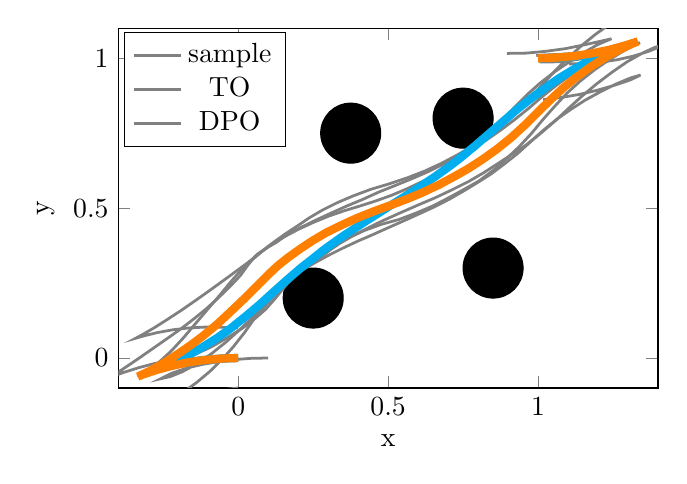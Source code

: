 \begin{tikzpicture}[]
\begin{axis}[legend style = {{at={(0.01,0.99)},anchor=north west}}, ylabel = {y}, xmin = {-0.4}, xmax = {1.4}, axis equal image = {true}, ymax = {1.1}, xlabel = {x}, hide axis = {false}, ymin = {-0.1}]\draw[color=black,fill=black] (axis cs:0.85, 0.3) circle[radius=0.1];
\draw[color=black,fill=black] (axis cs:0.375, 0.75) circle[radius=0.1];
\draw[color=black,fill=black] (axis cs:0.25, 0.2) circle[radius=0.1];
\draw[color=black,fill=black] (axis cs:0.75, 0.8) circle[radius=0.1];
\addplot+ [mark = {}, color=gray, line width=1pt, solid]coordinates {
(-0.1, 0.0)
(-0.163, -0.002)
(-0.223, -0.008)
(-0.278, -0.018)
(-0.331, -0.032)
(-0.382, -0.048)
(-0.415, -0.06)
(-0.412, -0.055)
(-0.367, -0.025)
(-0.323, 0.005)
(-0.28, 0.035)
(-0.237, 0.065)
(-0.193, 0.096)
(-0.15, 0.129)
(-0.108, 0.163)
(-0.068, 0.199)
(-0.03, 0.236)
(0.007, 0.275)
(0.033, 0.311)
(0.058, 0.341)
(0.104, 0.373)
(0.151, 0.403)
(0.2, 0.429)
(0.25, 0.452)
(0.301, 0.473)
(0.353, 0.491)
(0.406, 0.507)
(0.459, 0.524)
(0.512, 0.543)
(0.564, 0.565)
(0.617, 0.59)
(0.668, 0.616)
(0.716, 0.646)
(0.761, 0.681)
(0.805, 0.717)
(0.846, 0.756)
(0.885, 0.797)
(0.924, 0.839)
(0.965, 0.88)
(1.008, 0.918)
(1.053, 0.953)
(1.1, 0.985)
(1.148, 1.016)
(1.198, 1.045)
(1.245, 1.065)
(1.215, 1.058)
(1.156, 1.045)
(1.092, 1.032)
(1.026, 1.023)
(0.961, 1.017)
(0.896, 1.016)
};
\addplot+ [mark = {}, color=gray, line width=1pt, solid]coordinates {
(0.0, -0.1)
(-0.06, -0.107)
(-0.118, -0.117)
(-0.175, -0.13)
(-0.23, -0.147)
(-0.284, -0.167)
(-0.323, -0.185)
(-0.328, -0.191)
(-0.278, -0.168)
(-0.23, -0.142)
(-0.183, -0.114)
(-0.138, -0.081)
(-0.095, -0.045)
(-0.055, -0.006)
(-0.016, 0.038)
(0.021, 0.085)
(0.057, 0.136)
(0.096, 0.182)
(0.133, 0.222)
(0.169, 0.258)
(0.211, 0.292)
(0.256, 0.318)
(0.302, 0.343)
(0.35, 0.367)
(0.399, 0.39)
(0.45, 0.412)
(0.501, 0.435)
(0.553, 0.458)
(0.604, 0.481)
(0.654, 0.504)
(0.703, 0.529)
(0.75, 0.556)
(0.798, 0.585)
(0.845, 0.615)
(0.89, 0.649)
(0.934, 0.684)
(0.976, 0.722)
(1.018, 0.76)
(1.062, 0.796)
(1.109, 0.829)
(1.157, 0.86)
(1.208, 0.888)
(1.258, 0.913)
(1.308, 0.934)
(1.342, 0.944)
(1.309, 0.928)
(1.256, 0.91)
(1.197, 0.893)
(1.137, 0.879)
(1.077, 0.869)
(1.017, 0.862)
};
\addplot+ [mark = {}, color=gray, line width=1pt, solid]coordinates {
(0.0, 0.0)
(-0.059, -0.001)
(-0.117, -0.006)
(-0.172, -0.014)
(-0.226, -0.025)
(-0.278, -0.039)
(-0.321, -0.053)
(-0.337, -0.06)
(-0.3, -0.04)
(-0.261, -0.011)
(-0.223, 0.024)
(-0.184, 0.066)
(-0.145, 0.112)
(-0.105, 0.159)
(-0.063, 0.208)
(-0.02, 0.26)
(0.026, 0.311)
(0.069, 0.35)
(0.099, 0.37)
(0.126, 0.385)
(0.163, 0.412)
(0.212, 0.437)
(0.261, 0.461)
(0.311, 0.484)
(0.362, 0.507)
(0.415, 0.529)
(0.47, 0.554)
(0.525, 0.576)
(0.579, 0.598)
(0.63, 0.62)
(0.679, 0.644)
(0.724, 0.67)
(0.776, 0.698)
(0.826, 0.726)
(0.875, 0.76)
(0.923, 0.796)
(0.97, 0.834)
(1.015, 0.873)
(1.063, 0.911)
(1.111, 0.946)
(1.161, 0.979)
(1.212, 1.008)
(1.258, 1.031)
(1.299, 1.048)
(1.322, 1.056)
(1.283, 1.044)
(1.23, 1.032)
(1.171, 1.022)
(1.112, 1.015)
(1.052, 1.012)
(0.994, 1.009)
};
\addplot+ [mark = {}, color=gray, line width=1pt, solid]coordinates {
(0.1, 0.0)
(0.045, -0.001)
(-0.01, -0.005)
(-0.064, -0.012)
(-0.118, -0.021)
(-0.17, -0.033)
(-0.222, -0.051)
(-0.258, -0.069)
(-0.227, -0.062)
(-0.187, -0.046)
(-0.141, -0.021)
(-0.091, 0.013)
(-0.04, 0.054)
(0.009, 0.098)
(0.056, 0.144)
(0.102, 0.191)
(0.146, 0.238)
(0.188, 0.278)
(0.226, 0.304)
(0.268, 0.33)
(0.306, 0.36)
(0.34, 0.383)
(0.381, 0.407)
(0.429, 0.432)
(0.482, 0.458)
(0.54, 0.484)
(0.599, 0.51)
(0.658, 0.535)
(0.715, 0.562)
(0.769, 0.589)
(0.817, 0.617)
(0.859, 0.644)
(0.911, 0.678)
(0.958, 0.709)
(1.007, 0.748)
(1.055, 0.789)
(1.101, 0.832)
(1.147, 0.874)
(1.195, 0.914)
(1.245, 0.952)
(1.297, 0.988)
(1.348, 1.017)
(1.389, 1.036)
(1.419, 1.045)
(1.418, 1.043)
(1.369, 1.023)
(1.318, 1.007)
(1.265, 0.995)
(1.212, 0.987)
(1.158, 0.982)
(1.103, 0.981)
};
\addplot+ [mark = {}, color=gray, line width=1pt, solid]coordinates {
(0.0, 0.1)
(-0.059, 0.103)
(-0.115, 0.103)
(-0.168, 0.1)
(-0.219, 0.094)
(-0.269, 0.085)
(-0.314, 0.074)
(-0.342, 0.066)
(-0.316, 0.08)
(-0.28, 0.101)
(-0.239, 0.127)
(-0.19, 0.159)
(-0.138, 0.195)
(-0.086, 0.232)
(-0.035, 0.269)
(0.014, 0.305)
(0.059, 0.338)
(0.099, 0.372)
(0.126, 0.392)
(0.157, 0.414)
(0.198, 0.441)
(0.236, 0.467)
(0.28, 0.493)
(0.33, 0.518)
(0.384, 0.541)
(0.443, 0.563)
(0.504, 0.581)
(0.564, 0.601)
(0.623, 0.624)
(0.679, 0.65)
(0.73, 0.677)
(0.777, 0.704)
(0.829, 0.739)
(0.874, 0.775)
(0.922, 0.816)
(0.967, 0.861)
(1.01, 0.907)
(1.053, 0.954)
(1.097, 0.998)
(1.144, 1.041)
(1.192, 1.08)
(1.24, 1.114)
(1.279, 1.139)
(1.309, 1.156)
(1.32, 1.164)
(1.274, 1.153)
(1.218, 1.142)
(1.16, 1.135)
(1.101, 1.131)
(1.042, 1.131)
(0.982, 1.134)
};
\addplot+ [mark = {}, color=gray, line width=1pt, solid]coordinates {
(0.0, 0.0)
(-0.059, -0.002)
(-0.116, -0.008)
(-0.17, -0.016)
(-0.223, -0.028)
(-0.274, -0.043)
(-0.316, -0.057)
(-0.333, -0.064)
(-0.294, -0.048)
(-0.249, -0.03)
(-0.199, -0.011)
(-0.144, 0.012)
(-0.088, 0.038)
(-0.036, 0.068)
(0.012, 0.098)
(0.054, 0.13)
(0.091, 0.162)
(0.127, 0.203)
(0.161, 0.245)
(0.199, 0.286)
(0.246, 0.321)
(0.28, 0.348)
(0.32, 0.375)
(0.368, 0.401)
(0.42, 0.425)
(0.478, 0.446)
(0.536, 0.462)
(0.592, 0.483)
(0.649, 0.507)
(0.703, 0.535)
(0.754, 0.563)
(0.802, 0.59)
(0.852, 0.627)
(0.893, 0.663)
(0.937, 0.705)
(0.978, 0.749)
(1.016, 0.795)
(1.056, 0.84)
(1.097, 0.884)
(1.141, 0.924)
(1.188, 0.961)
(1.236, 0.994)
(1.28, 1.021)
(1.319, 1.042)
(1.34, 1.052)
(1.3, 1.037)
(1.245, 1.02)
(1.186, 1.006)
(1.127, 0.995)
(1.067, 0.988)
(1.005, 0.987)
};
\addlegendentry{sample}
\addplot+ [mark = {}, color=cyan, line width=3pt, solid]coordinates {
(0.0, 0.0)
(-0.06, -0.002)
(-0.12, -0.007)
(-0.179, -0.016)
(-0.238, -0.028)
(-0.268, -0.036)
(-0.264, -0.035)
(-0.227, -0.02)
(-0.173, 0.006)
(-0.121, 0.035)
(-0.07, 0.067)
(-0.021, 0.102)
(0.026, 0.14)
(0.071, 0.178)
(0.116, 0.219)
(0.161, 0.259)
(0.206, 0.298)
(0.253, 0.335)
(0.284, 0.36)
(0.316, 0.383)
(0.347, 0.405)
(0.379, 0.426)
(0.411, 0.447)
(0.442, 0.467)
(0.474, 0.487)
(0.505, 0.507)
(0.537, 0.527)
(0.567, 0.546)
(0.598, 0.566)
(0.628, 0.586)
(0.658, 0.606)
(0.687, 0.627)
(0.716, 0.648)
(0.744, 0.67)
(0.79, 0.708)
(0.835, 0.747)
(0.88, 0.786)
(0.926, 0.826)
(0.973, 0.863)
(1.021, 0.899)
(1.07, 0.933)
(1.121, 0.964)
(1.174, 0.993)
(1.229, 1.017)
(1.263, 1.031)
(1.267, 1.032)
(1.238, 1.025)
(1.179, 1.013)
(1.12, 1.006)
(1.06, 1.001)
(1.0, 1.0)
};
\addlegendentry{TO}
\addplot+ [mark = {}, color=orange, line width=3pt, solid]coordinates {
(0.0, 0.0)
(-0.059, -0.002)
(-0.116, -0.007)
(-0.171, -0.015)
(-0.225, -0.027)
(-0.276, -0.041)
(-0.318, -0.055)
(-0.335, -0.062)
(-0.297, -0.044)
(-0.255, -0.021)
(-0.211, 0.007)
(-0.164, 0.039)
(-0.116, 0.075)
(-0.07, 0.113)
(-0.026, 0.154)
(0.017, 0.195)
(0.059, 0.237)
(0.099, 0.277)
(0.131, 0.307)
(0.166, 0.335)
(0.208, 0.365)
(0.249, 0.392)
(0.293, 0.418)
(0.342, 0.442)
(0.394, 0.466)
(0.449, 0.488)
(0.506, 0.509)
(0.562, 0.53)
(0.617, 0.553)
(0.67, 0.578)
(0.72, 0.605)
(0.766, 0.631)
(0.817, 0.664)
(0.863, 0.697)
(0.909, 0.734)
(0.954, 0.775)
(0.996, 0.817)
(1.039, 0.859)
(1.083, 0.9)
(1.129, 0.938)
(1.178, 0.973)
(1.227, 1.004)
(1.272, 1.029)
(1.311, 1.047)
(1.333, 1.056)
(1.292, 1.043)
(1.238, 1.028)
(1.179, 1.016)
(1.12, 1.007)
(1.06, 1.002)
(1.0, 1.0)
};
\addlegendentry{DPO}
\end{axis}

\end{tikzpicture}
